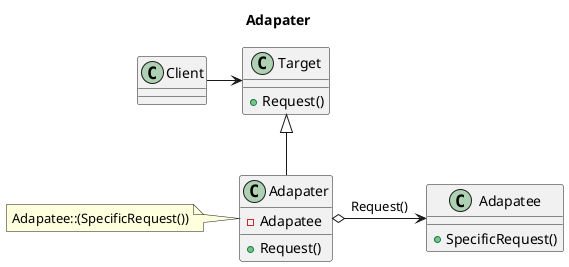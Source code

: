 @startuml
title Adapater

class Target{
    +Request()
} 

class Adapater{
	- Adapatee
	+Request()
}
note left of Adapater
Adapatee::(SpecificRequest())
end note
class Adapatee{
	+SpecificRequest()
}

Client -right->Target
Adapater -up-|> Target
Adapater o-right-> Adapatee : Request()
@enduml